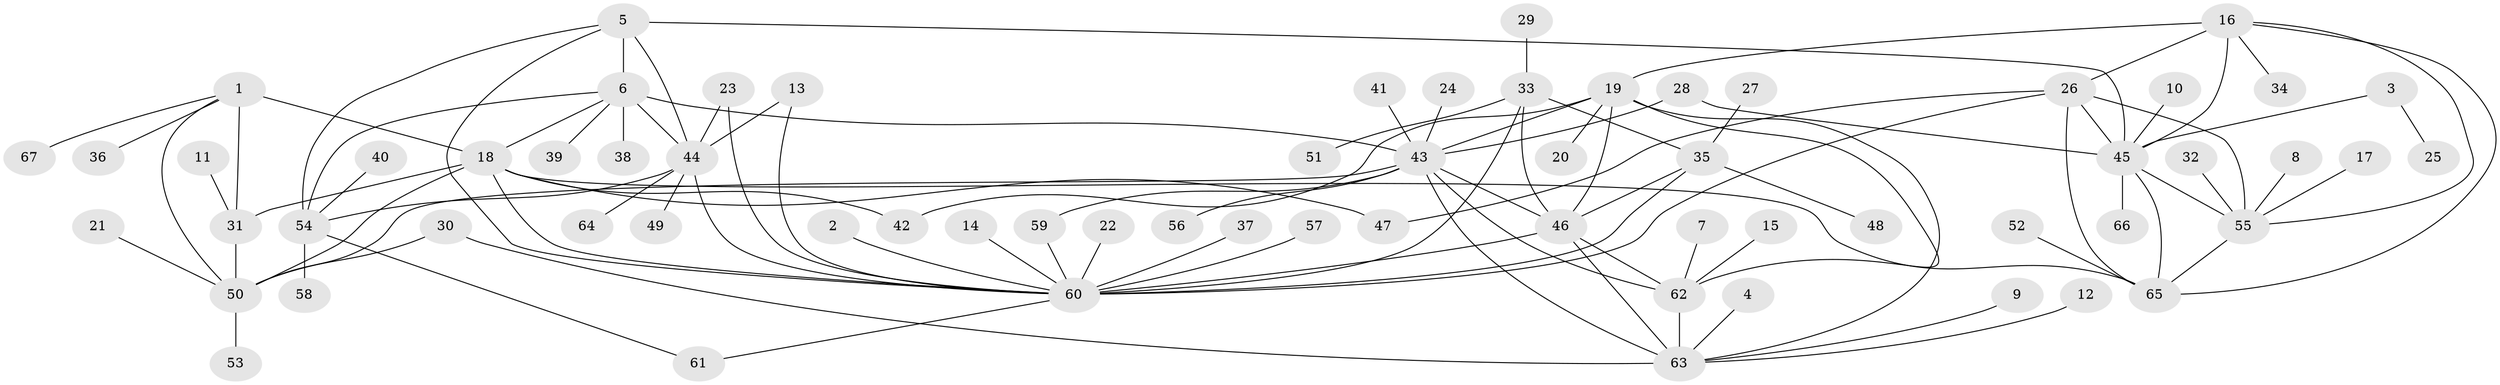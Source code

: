 // original degree distribution, {8: 0.03875968992248062, 9: 0.03875968992248062, 11: 0.007751937984496124, 5: 0.007751937984496124, 7: 0.046511627906976744, 14: 0.007751937984496124, 10: 0.031007751937984496, 6: 0.03875968992248062, 12: 0.007751937984496124, 20: 0.007751937984496124, 2: 0.12403100775193798, 1: 0.6046511627906976, 3: 0.023255813953488372, 4: 0.015503875968992248}
// Generated by graph-tools (version 1.1) at 2025/02/03/09/25 03:02:36]
// undirected, 67 vertices, 102 edges
graph export_dot {
graph [start="1"]
  node [color=gray90,style=filled];
  1;
  2;
  3;
  4;
  5;
  6;
  7;
  8;
  9;
  10;
  11;
  12;
  13;
  14;
  15;
  16;
  17;
  18;
  19;
  20;
  21;
  22;
  23;
  24;
  25;
  26;
  27;
  28;
  29;
  30;
  31;
  32;
  33;
  34;
  35;
  36;
  37;
  38;
  39;
  40;
  41;
  42;
  43;
  44;
  45;
  46;
  47;
  48;
  49;
  50;
  51;
  52;
  53;
  54;
  55;
  56;
  57;
  58;
  59;
  60;
  61;
  62;
  63;
  64;
  65;
  66;
  67;
  1 -- 18 [weight=4.0];
  1 -- 31 [weight=2.0];
  1 -- 36 [weight=1.0];
  1 -- 50 [weight=2.0];
  1 -- 67 [weight=1.0];
  2 -- 60 [weight=1.0];
  3 -- 25 [weight=1.0];
  3 -- 45 [weight=1.0];
  4 -- 63 [weight=1.0];
  5 -- 6 [weight=2.0];
  5 -- 44 [weight=2.0];
  5 -- 45 [weight=1.0];
  5 -- 54 [weight=1.0];
  5 -- 60 [weight=1.0];
  6 -- 18 [weight=1.0];
  6 -- 38 [weight=1.0];
  6 -- 39 [weight=1.0];
  6 -- 43 [weight=1.0];
  6 -- 44 [weight=4.0];
  6 -- 54 [weight=2.0];
  7 -- 62 [weight=1.0];
  8 -- 55 [weight=1.0];
  9 -- 63 [weight=1.0];
  10 -- 45 [weight=1.0];
  11 -- 31 [weight=1.0];
  12 -- 63 [weight=1.0];
  13 -- 44 [weight=1.0];
  13 -- 60 [weight=1.0];
  14 -- 60 [weight=1.0];
  15 -- 62 [weight=1.0];
  16 -- 19 [weight=1.0];
  16 -- 26 [weight=2.0];
  16 -- 34 [weight=1.0];
  16 -- 45 [weight=1.0];
  16 -- 55 [weight=1.0];
  16 -- 65 [weight=1.0];
  17 -- 55 [weight=1.0];
  18 -- 31 [weight=2.0];
  18 -- 42 [weight=1.0];
  18 -- 47 [weight=1.0];
  18 -- 50 [weight=2.0];
  18 -- 60 [weight=1.0];
  18 -- 65 [weight=1.0];
  19 -- 20 [weight=1.0];
  19 -- 42 [weight=1.0];
  19 -- 43 [weight=1.0];
  19 -- 46 [weight=1.0];
  19 -- 62 [weight=1.0];
  19 -- 63 [weight=2.0];
  21 -- 50 [weight=1.0];
  22 -- 60 [weight=1.0];
  23 -- 44 [weight=1.0];
  23 -- 60 [weight=1.0];
  24 -- 43 [weight=1.0];
  26 -- 45 [weight=2.0];
  26 -- 47 [weight=1.0];
  26 -- 55 [weight=2.0];
  26 -- 60 [weight=1.0];
  26 -- 65 [weight=2.0];
  27 -- 35 [weight=1.0];
  28 -- 43 [weight=1.0];
  28 -- 45 [weight=1.0];
  29 -- 33 [weight=1.0];
  30 -- 50 [weight=1.0];
  30 -- 63 [weight=1.0];
  31 -- 50 [weight=1.0];
  32 -- 55 [weight=1.0];
  33 -- 35 [weight=3.0];
  33 -- 46 [weight=1.0];
  33 -- 51 [weight=1.0];
  33 -- 60 [weight=1.0];
  35 -- 46 [weight=3.0];
  35 -- 48 [weight=1.0];
  35 -- 60 [weight=3.0];
  37 -- 60 [weight=1.0];
  40 -- 54 [weight=1.0];
  41 -- 43 [weight=1.0];
  43 -- 46 [weight=1.0];
  43 -- 50 [weight=1.0];
  43 -- 56 [weight=1.0];
  43 -- 59 [weight=1.0];
  43 -- 62 [weight=1.0];
  43 -- 63 [weight=2.0];
  44 -- 49 [weight=1.0];
  44 -- 54 [weight=2.0];
  44 -- 60 [weight=1.0];
  44 -- 64 [weight=1.0];
  45 -- 55 [weight=1.0];
  45 -- 65 [weight=1.0];
  45 -- 66 [weight=1.0];
  46 -- 60 [weight=1.0];
  46 -- 62 [weight=1.0];
  46 -- 63 [weight=2.0];
  50 -- 53 [weight=1.0];
  52 -- 65 [weight=1.0];
  54 -- 58 [weight=1.0];
  54 -- 61 [weight=1.0];
  55 -- 65 [weight=1.0];
  57 -- 60 [weight=1.0];
  59 -- 60 [weight=1.0];
  60 -- 61 [weight=1.0];
  62 -- 63 [weight=2.0];
}
